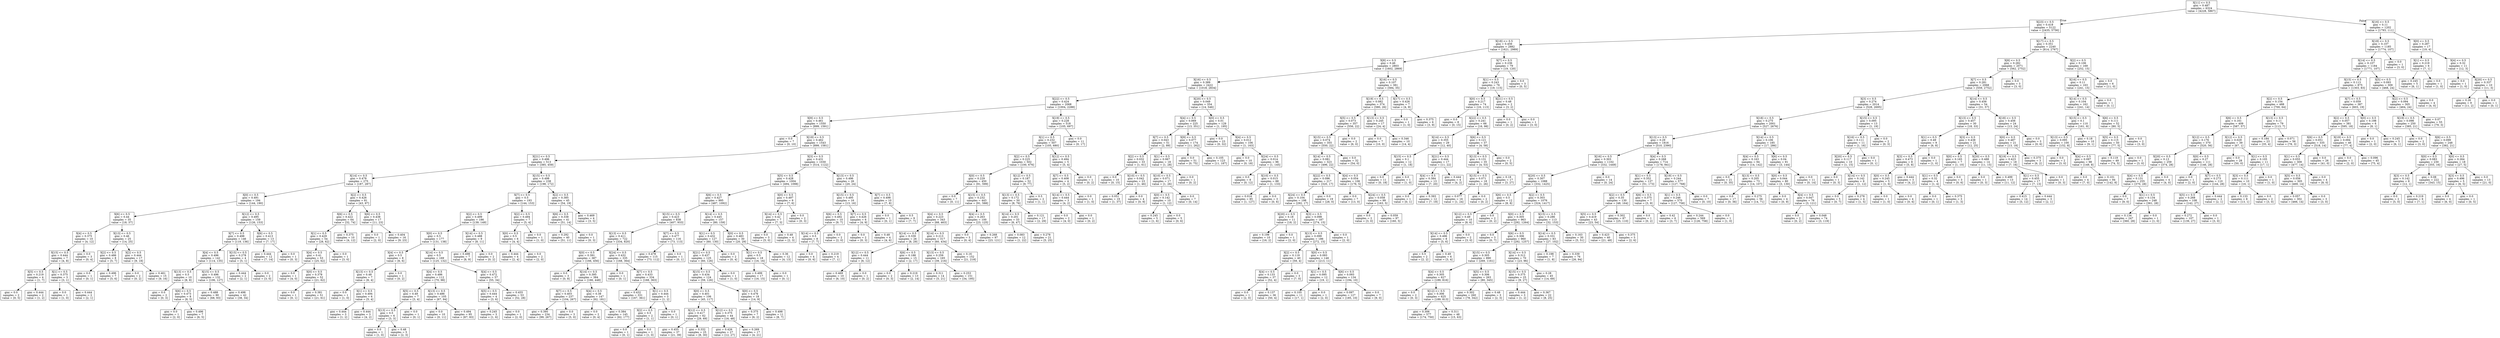 digraph Tree {
node [shape=box] ;
0 [label="X[11] <= 0.5\ngini = 0.487\nsamples = 6324\nvalue = [4228, 5867]"] ;
1 [label="X[23] <= 0.5\ngini = 0.418\nsamples = 5122\nvalue = [2435, 5756]"] ;
0 -> 1 [labeldistance=2.5, labelangle=45, headlabel="True"] ;
2 [label="X[18] <= 0.5\ngini = 0.456\nsamples = 2882\nvalue = [1621, 2989]"] ;
1 -> 2 ;
3 [label="X[8] <= 0.5\ngini = 0.46\nsamples = 2803\nvalue = [1602, 2869]"] ;
2 -> 3 ;
4 [label="X[16] <= 0.5\ngini = 0.389\nsamples = 2422\nvalue = [1018, 2834]"] ;
3 -> 4 ;
5 [label="X[22] <= 0.5\ngini = 0.424\nsamples = 2068\nvalue = [1004, 2288]"] ;
4 -> 5 ;
6 [label="X[9] <= 0.5\ngini = 0.461\nsamples = 1550\nvalue = [899, 1591]"] ;
5 -> 6 ;
7 [label="gini = 0.0\nsamples = 7\nvalue = [0, 10]"] ;
6 -> 7 ;
8 [label="X[19] <= 0.5\ngini = 0.462\nsamples = 1543\nvalue = [899, 1581]"] ;
6 -> 8 ;
9 [label="X[21] <= 0.5\ngini = 0.496\nsamples = 513\nvalue = [385, 459]"] ;
8 -> 9 ;
10 [label="X[14] <= 0.5\ngini = 0.478\nsamples = 275\nvalue = [187, 287]"] ;
9 -> 10 ;
11 [label="X[0] <= 0.5\ngini = 0.491\nsamples = 194\nvalue = [144, 190]"] ;
10 -> 11 ;
12 [label="X[6] <= 0.5\ngini = 0.44\nsamples = 35\nvalue = [18, 37]"] ;
11 -> 12 ;
13 [label="X[4] <= 0.5\ngini = 0.375\nsamples = 10\nvalue = [4, 12]"] ;
12 -> 13 ;
14 [label="X[15] <= 0.5\ngini = 0.444\nsamples = 7\nvalue = [4, 8]"] ;
13 -> 14 ;
15 [label="X[5] <= 0.5\ngini = 0.219\nsamples = 4\nvalue = [1, 7]"] ;
14 -> 15 ;
16 [label="gini = 0.0\nsamples = 2\nvalue = [0, 5]"] ;
15 -> 16 ;
17 [label="gini = 0.444\nsamples = 2\nvalue = [1, 2]"] ;
15 -> 17 ;
18 [label="X[1] <= 0.5\ngini = 0.375\nsamples = 3\nvalue = [3, 1]"] ;
14 -> 18 ;
19 [label="gini = 0.0\nsamples = 1\nvalue = [1, 0]"] ;
18 -> 19 ;
20 [label="gini = 0.444\nsamples = 2\nvalue = [2, 1]"] ;
18 -> 20 ;
21 [label="gini = 0.0\nsamples = 3\nvalue = [0, 4]"] ;
13 -> 21 ;
22 [label="X[13] <= 0.5\ngini = 0.46\nsamples = 25\nvalue = [14, 25]"] ;
12 -> 22 ;
23 [label="X[2] <= 0.5\ngini = 0.486\nsamples = 8\nvalue = [5, 7]"] ;
22 -> 23 ;
24 [label="gini = 0.0\nsamples = 1\nvalue = [0, 1]"] ;
23 -> 24 ;
25 [label="gini = 0.496\nsamples = 7\nvalue = [5, 6]"] ;
23 -> 25 ;
26 [label="X[2] <= 0.5\ngini = 0.444\nsamples = 17\nvalue = [9, 18]"] ;
22 -> 26 ;
27 [label="gini = 0.0\nsamples = 2\nvalue = [0, 2]"] ;
26 -> 27 ;
28 [label="gini = 0.461\nsamples = 15\nvalue = [9, 16]"] ;
26 -> 28 ;
29 [label="X[12] <= 0.5\ngini = 0.495\nsamples = 159\nvalue = [126, 153]"] ;
11 -> 29 ;
30 [label="X[7] <= 0.5\ngini = 0.498\nsamples = 146\nvalue = [119, 136]"] ;
29 -> 30 ;
31 [label="X[4] <= 0.5\ngini = 0.496\nsamples = 142\nvalue = [114, 135]"] ;
30 -> 31 ;
32 [label="X[13] <= 0.5\ngini = 0.5\nsamples = 10\nvalue = [8, 8]"] ;
31 -> 32 ;
33 [label="gini = 0.0\nsamples = 2\nvalue = [0, 3]"] ;
32 -> 33 ;
34 [label="X[6] <= 0.5\ngini = 0.473\nsamples = 8\nvalue = [8, 5]"] ;
32 -> 34 ;
35 [label="gini = 0.0\nsamples = 1\nvalue = [2, 0]"] ;
34 -> 35 ;
36 [label="gini = 0.496\nsamples = 7\nvalue = [6, 5]"] ;
34 -> 36 ;
37 [label="X[15] <= 0.5\ngini = 0.496\nsamples = 132\nvalue = [106, 127]"] ;
31 -> 37 ;
38 [label="gini = 0.488\nsamples = 90\nvalue = [68, 93]"] ;
37 -> 38 ;
39 [label="gini = 0.498\nsamples = 42\nvalue = [38, 34]"] ;
37 -> 39 ;
40 [label="X[15] <= 0.5\ngini = 0.278\nsamples = 4\nvalue = [5, 1]"] ;
30 -> 40 ;
41 [label="gini = 0.444\nsamples = 2\nvalue = [2, 1]"] ;
40 -> 41 ;
42 [label="gini = 0.0\nsamples = 2\nvalue = [3, 0]"] ;
40 -> 42 ;
43 [label="X[6] <= 0.5\ngini = 0.413\nsamples = 13\nvalue = [7, 17]"] ;
29 -> 43 ;
44 [label="gini = 0.444\nsamples = 12\nvalue = [7, 14]"] ;
43 -> 44 ;
45 [label="gini = 0.0\nsamples = 1\nvalue = [0, 3]"] ;
43 -> 45 ;
46 [label="X[2] <= 0.5\ngini = 0.426\nsamples = 81\nvalue = [43, 97]"] ;
10 -> 46 ;
47 [label="X[6] <= 0.5\ngini = 0.422\nsamples = 64\nvalue = [32, 74]"] ;
46 -> 47 ;
48 [label="X[1] <= 0.5\ngini = 0.429\nsamples = 54\nvalue = [28, 62]"] ;
47 -> 48 ;
49 [label="X[4] <= 0.5\ngini = 0.41\nsamples = 53\nvalue = [25, 62]"] ;
48 -> 49 ;
50 [label="gini = 0.0\nsamples = 1\nvalue = [4, 0]"] ;
49 -> 50 ;
51 [label="X[0] <= 0.5\ngini = 0.378\nsamples = 52\nvalue = [21, 62]"] ;
49 -> 51 ;
52 [label="gini = 0.0\nsamples = 1\nvalue = [0, 1]"] ;
51 -> 52 ;
53 [label="gini = 0.381\nsamples = 51\nvalue = [21, 61]"] ;
51 -> 53 ;
54 [label="gini = 0.0\nsamples = 1\nvalue = [3, 0]"] ;
48 -> 54 ;
55 [label="gini = 0.375\nsamples = 10\nvalue = [4, 12]"] ;
47 -> 55 ;
56 [label="X[6] <= 0.5\ngini = 0.438\nsamples = 17\nvalue = [11, 23]"] ;
46 -> 56 ;
57 [label="gini = 0.0\nsamples = 1\nvalue = [2, 0]"] ;
56 -> 57 ;
58 [label="gini = 0.404\nsamples = 16\nvalue = [9, 23]"] ;
56 -> 58 ;
59 [label="X[15] <= 0.5\ngini = 0.498\nsamples = 238\nvalue = [198, 172]"] ;
9 -> 59 ;
60 [label="X[7] <= 0.5\ngini = 0.5\nsamples = 193\nvalue = [144, 153]"] ;
59 -> 60 ;
61 [label="X[2] <= 0.5\ngini = 0.499\nsamples = 186\nvalue = [139, 149]"] ;
60 -> 61 ;
62 [label="X[0] <= 0.5\ngini = 0.5\nsamples = 177\nvalue = [131, 138]"] ;
61 -> 62 ;
63 [label="X[4] <= 0.5\ngini = 0.5\nsamples = 8\nvalue = [6, 6]"] ;
62 -> 63 ;
64 [label="X[13] <= 0.5\ngini = 0.48\nsamples = 7\nvalue = [6, 4]"] ;
63 -> 64 ;
65 [label="gini = 0.0\nsamples = 1\nvalue = [1, 0]"] ;
64 -> 65 ;
66 [label="X[1] <= 0.5\ngini = 0.494\nsamples = 6\nvalue = [5, 4]"] ;
64 -> 66 ;
67 [label="gini = 0.444\nsamples = 3\nvalue = [1, 2]"] ;
66 -> 67 ;
68 [label="gini = 0.444\nsamples = 3\nvalue = [4, 2]"] ;
66 -> 68 ;
69 [label="gini = 0.0\nsamples = 1\nvalue = [0, 2]"] ;
63 -> 69 ;
70 [label="X[14] <= 0.5\ngini = 0.5\nsamples = 169\nvalue = [125, 132]"] ;
62 -> 70 ;
71 [label="X[4] <= 0.5\ngini = 0.486\nsamples = 112\nvalue = [70, 98]"] ;
70 -> 71 ;
72 [label="X[5] <= 0.5\ngini = 0.49\nsamples = 7\nvalue = [3, 4]"] ;
71 -> 72 ;
73 [label="X[13] <= 0.5\ngini = 0.5\nsamples = 6\nvalue = [3, 3]"] ;
72 -> 73 ;
74 [label="gini = 0.0\nsamples = 1\nvalue = [1, 0]"] ;
73 -> 74 ;
75 [label="gini = 0.48\nsamples = 5\nvalue = [2, 3]"] ;
73 -> 75 ;
76 [label="gini = 0.0\nsamples = 1\nvalue = [0, 1]"] ;
72 -> 76 ;
77 [label="X[13] <= 0.5\ngini = 0.486\nsamples = 105\nvalue = [67, 94]"] ;
71 -> 77 ;
78 [label="gini = 0.0\nsamples = 10\nvalue = [0, 11]"] ;
77 -> 78 ;
79 [label="gini = 0.494\nsamples = 95\nvalue = [67, 83]"] ;
77 -> 79 ;
80 [label="X[4] <= 0.5\ngini = 0.472\nsamples = 57\nvalue = [55, 34]"] ;
70 -> 80 ;
81 [label="X[5] <= 0.5\ngini = 0.444\nsamples = 4\nvalue = [3, 6]"] ;
80 -> 81 ;
82 [label="gini = 0.245\nsamples = 3\nvalue = [1, 6]"] ;
81 -> 82 ;
83 [label="gini = 0.0\nsamples = 1\nvalue = [2, 0]"] ;
81 -> 83 ;
84 [label="gini = 0.455\nsamples = 53\nvalue = [52, 28]"] ;
80 -> 84 ;
85 [label="X[14] <= 0.5\ngini = 0.488\nsamples = 9\nvalue = [8, 11]"] ;
61 -> 85 ;
86 [label="gini = 0.498\nsamples = 7\nvalue = [8, 9]"] ;
85 -> 86 ;
87 [label="gini = 0.0\nsamples = 2\nvalue = [0, 2]"] ;
85 -> 87 ;
88 [label="X[2] <= 0.5\ngini = 0.494\nsamples = 7\nvalue = [5, 4]"] ;
60 -> 88 ;
89 [label="X[0] <= 0.5\ngini = 0.5\nsamples = 6\nvalue = [4, 4]"] ;
88 -> 89 ;
90 [label="gini = 0.444\nsamples = 4\nvalue = [2, 4]"] ;
89 -> 90 ;
91 [label="gini = 0.0\nsamples = 2\nvalue = [2, 0]"] ;
89 -> 91 ;
92 [label="gini = 0.0\nsamples = 1\nvalue = [1, 0]"] ;
88 -> 92 ;
93 [label="X[2] <= 0.5\ngini = 0.385\nsamples = 45\nvalue = [54, 19]"] ;
59 -> 93 ;
94 [label="X[6] <= 0.5\ngini = 0.338\nsamples = 41\nvalue = [51, 14]"] ;
93 -> 94 ;
95 [label="gini = 0.292\nsamples = 40\nvalue = [51, 11]"] ;
94 -> 95 ;
96 [label="gini = 0.0\nsamples = 1\nvalue = [0, 3]"] ;
94 -> 96 ;
97 [label="gini = 0.469\nsamples = 4\nvalue = [3, 5]"] ;
93 -> 97 ;
98 [label="X[3] <= 0.5\ngini = 0.431\nsamples = 1030\nvalue = [514, 1122]"] ;
8 -> 98 ;
99 [label="X[5] <= 0.5\ngini = 0.428\nsamples = 1004\nvalue = [494, 1098]"] ;
98 -> 99 ;
100 [label="X[6] <= 0.5\ngini = 0.427\nsamples = 995\nvalue = [487, 1092]"] ;
99 -> 100 ;
101 [label="X[15] <= 0.5\ngini = 0.423\nsamples = 838\nvalue = [407, 933]"] ;
100 -> 101 ;
102 [label="X[13] <= 0.5\ngini = 0.411\nsamples = 722\nvalue = [334, 820]"] ;
101 -> 102 ;
103 [label="X[0] <= 0.5\ngini = 0.391\nsamples = 387\nvalue = [166, 456]"] ;
102 -> 103 ;
104 [label="gini = 0.0\nsamples = 3\nvalue = [0, 8]"] ;
103 -> 104 ;
105 [label="X[14] <= 0.5\ngini = 0.395\nsamples = 384\nvalue = [166, 448]"] ;
103 -> 105 ;
106 [label="X[7] <= 0.5\ngini = 0.403\nsamples = 237\nvalue = [104, 267]"] ;
105 -> 106 ;
107 [label="gini = 0.395\nsamples = 234\nvalue = [99, 267]"] ;
106 -> 107 ;
108 [label="gini = 0.0\nsamples = 3\nvalue = [5, 0]"] ;
106 -> 108 ;
109 [label="X[4] <= 0.5\ngini = 0.38\nsamples = 147\nvalue = [62, 181]"] ;
105 -> 109 ;
110 [label="gini = 0.0\nsamples = 2\nvalue = [0, 4]"] ;
109 -> 110 ;
111 [label="gini = 0.384\nsamples = 145\nvalue = [62, 177]"] ;
109 -> 111 ;
112 [label="X[24] <= 0.5\ngini = 0.432\nsamples = 335\nvalue = [168, 364]"] ;
102 -> 112 ;
113 [label="gini = 0.0\nsamples = 1\nvalue = [0, 1]"] ;
112 -> 113 ;
114 [label="X[7] <= 0.5\ngini = 0.433\nsamples = 334\nvalue = [168, 363]"] ;
112 -> 114 ;
115 [label="gini = 0.432\nsamples = 331\nvalue = [167, 361]"] ;
114 -> 115 ;
116 [label="X[1] <= 0.5\ngini = 0.444\nsamples = 3\nvalue = [1, 2]"] ;
114 -> 116 ;
117 [label="X[2] <= 0.5\ngini = 0.5\nsamples = 2\nvalue = [1, 1]"] ;
116 -> 117 ;
118 [label="gini = 0.0\nsamples = 1\nvalue = [0, 1]"] ;
117 -> 118 ;
119 [label="gini = 0.0\nsamples = 1\nvalue = [1, 0]"] ;
117 -> 119 ;
120 [label="gini = 0.0\nsamples = 1\nvalue = [0, 1]"] ;
116 -> 120 ;
121 [label="X[7] <= 0.5\ngini = 0.477\nsamples = 116\nvalue = [73, 113]"] ;
101 -> 121 ;
122 [label="gini = 0.478\nsamples = 115\nvalue = [73, 112]"] ;
121 -> 122 ;
123 [label="gini = 0.0\nsamples = 1\nvalue = [0, 1]"] ;
121 -> 123 ;
124 [label="X[14] <= 0.5\ngini = 0.445\nsamples = 157\nvalue = [80, 159]"] ;
100 -> 124 ;
125 [label="X[1] <= 0.5\ngini = 0.432\nsamples = 127\nvalue = [60, 130]"] ;
124 -> 125 ;
126 [label="X[21] <= 0.5\ngini = 0.437\nsamples = 125\nvalue = [60, 126]"] ;
125 -> 126 ;
127 [label="X[15] <= 0.5\ngini = 0.434\nsamples = 124\nvalue = [59, 126]"] ;
126 -> 127 ;
128 [label="X[0] <= 0.5\ngini = 0.401\nsamples = 106\nvalue = [45, 117]"] ;
127 -> 128 ;
129 [label="X[12] <= 0.5\ngini = 0.417\nsamples = 62\nvalue = [29, 69]"] ;
128 -> 129 ;
130 [label="gini = 0.455\nsamples = 37\nvalue = [21, 39]"] ;
129 -> 130 ;
131 [label="gini = 0.332\nsamples = 25\nvalue = [8, 30]"] ;
129 -> 131 ;
132 [label="X[12] <= 0.5\ngini = 0.375\nsamples = 44\nvalue = [16, 48]"] ;
128 -> 132 ;
133 [label="gini = 0.426\nsamples = 27\nvalue = [12, 27]"] ;
132 -> 133 ;
134 [label="gini = 0.269\nsamples = 17\nvalue = [4, 21]"] ;
132 -> 134 ;
135 [label="X[0] <= 0.5\ngini = 0.476\nsamples = 18\nvalue = [14, 9]"] ;
127 -> 135 ;
136 [label="gini = 0.375\nsamples = 7\nvalue = [6, 2]"] ;
135 -> 136 ;
137 [label="gini = 0.498\nsamples = 11\nvalue = [8, 7]"] ;
135 -> 137 ;
138 [label="gini = 0.0\nsamples = 1\nvalue = [1, 0]"] ;
126 -> 138 ;
139 [label="gini = 0.0\nsamples = 2\nvalue = [0, 4]"] ;
125 -> 139 ;
140 [label="X[0] <= 0.5\ngini = 0.483\nsamples = 30\nvalue = [20, 29]"] ;
124 -> 140 ;
141 [label="X[1] <= 0.5\ngini = 0.5\nsamples = 18\nvalue = [16, 16]"] ;
140 -> 141 ;
142 [label="gini = 0.499\nsamples = 17\nvalue = [16, 15]"] ;
141 -> 142 ;
143 [label="gini = 0.0\nsamples = 1\nvalue = [0, 1]"] ;
141 -> 143 ;
144 [label="gini = 0.36\nsamples = 12\nvalue = [4, 13]"] ;
140 -> 144 ;
145 [label="X[0] <= 0.5\ngini = 0.497\nsamples = 9\nvalue = [7, 6]"] ;
99 -> 145 ;
146 [label="X[14] <= 0.5\ngini = 0.42\nsamples = 7\nvalue = [7, 3]"] ;
145 -> 146 ;
147 [label="gini = 0.0\nsamples = 3\nvalue = [5, 0]"] ;
146 -> 147 ;
148 [label="gini = 0.48\nsamples = 4\nvalue = [2, 3]"] ;
146 -> 148 ;
149 [label="gini = 0.0\nsamples = 2\nvalue = [0, 3]"] ;
145 -> 149 ;
150 [label="X[13] <= 0.5\ngini = 0.496\nsamples = 26\nvalue = [20, 24]"] ;
98 -> 150 ;
151 [label="X[15] <= 0.5\ngini = 0.495\nsamples = 16\nvalue = [13, 16]"] ;
150 -> 151 ;
152 [label="X[6] <= 0.5\ngini = 0.492\nsamples = 10\nvalue = [9, 7]"] ;
151 -> 152 ;
153 [label="X[14] <= 0.5\ngini = 0.5\nsamples = 8\nvalue = [7, 7]"] ;
152 -> 153 ;
154 [label="gini = 0.0\nsamples = 4\nvalue = [0, 6]"] ;
153 -> 154 ;
155 [label="gini = 0.219\nsamples = 4\nvalue = [7, 1]"] ;
153 -> 155 ;
156 [label="gini = 0.0\nsamples = 2\nvalue = [2, 0]"] ;
152 -> 156 ;
157 [label="X[7] <= 0.5\ngini = 0.426\nsamples = 6\nvalue = [4, 9]"] ;
151 -> 157 ;
158 [label="gini = 0.0\nsamples = 2\nvalue = [0, 3]"] ;
157 -> 158 ;
159 [label="gini = 0.48\nsamples = 4\nvalue = [4, 6]"] ;
157 -> 159 ;
160 [label="X[7] <= 0.5\ngini = 0.498\nsamples = 10\nvalue = [7, 8]"] ;
150 -> 160 ;
161 [label="gini = 0.0\nsamples = 1\nvalue = [0, 1]"] ;
160 -> 161 ;
162 [label="gini = 0.5\nsamples = 9\nvalue = [7, 7]"] ;
160 -> 162 ;
163 [label="X[19] <= 0.5\ngini = 0.228\nsamples = 518\nvalue = [105, 697]"] ;
5 -> 163 ;
164 [label="X[1] <= 0.5\ngini = 0.232\nsamples = 507\nvalue = [105, 680]"] ;
163 -> 164 ;
165 [label="X[2] <= 0.5\ngini = 0.225\nsamples = 502\nvalue = [100, 676]"] ;
164 -> 165 ;
166 [label="X[0] <= 0.5\ngini = 0.229\nsamples = 450\nvalue = [91, 599]"] ;
165 -> 166 ;
167 [label="gini = 0.0\nsamples = 7\nvalue = [0, 11]"] ;
166 -> 167 ;
168 [label="X[15] <= 0.5\ngini = 0.232\nsamples = 443\nvalue = [91, 588]"] ;
166 -> 168 ;
169 [label="X[4] <= 0.5\ngini = 0.223\nsamples = 343\nvalue = [68, 463]"] ;
168 -> 169 ;
170 [label="X[14] <= 0.5\ngini = 0.339\nsamples = 26\nvalue = [8, 29]"] ;
169 -> 170 ;
171 [label="X[12] <= 0.5\ngini = 0.444\nsamples = 11\nvalue = [6, 12]"] ;
170 -> 171 ;
172 [label="gini = 0.469\nsamples = 10\nvalue = [6, 10]"] ;
171 -> 172 ;
173 [label="gini = 0.0\nsamples = 1\nvalue = [0, 2]"] ;
171 -> 173 ;
174 [label="X[6] <= 0.5\ngini = 0.188\nsamples = 15\nvalue = [2, 17]"] ;
170 -> 174 ;
175 [label="gini = 0.0\nsamples = 2\nvalue = [0, 3]"] ;
174 -> 175 ;
176 [label="gini = 0.219\nsamples = 13\nvalue = [2, 14]"] ;
174 -> 176 ;
177 [label="X[14] <= 0.5\ngini = 0.213\nsamples = 317\nvalue = [60, 434]"] ;
169 -> 177 ;
178 [label="X[13] <= 0.5\ngini = 0.259\nsamples = 165\nvalue = [39, 216]"] ;
177 -> 178 ;
179 [label="gini = 0.311\nsamples = 14\nvalue = [5, 21]"] ;
178 -> 179 ;
180 [label="gini = 0.253\nsamples = 151\nvalue = [34, 195]"] ;
178 -> 180 ;
181 [label="gini = 0.16\nsamples = 152\nvalue = [21, 218]"] ;
177 -> 181 ;
182 [label="X[4] <= 0.5\ngini = 0.263\nsamples = 100\nvalue = [23, 125]"] ;
168 -> 182 ;
183 [label="gini = 0.0\nsamples = 3\nvalue = [0, 4]"] ;
182 -> 183 ;
184 [label="gini = 0.268\nsamples = 97\nvalue = [23, 121]"] ;
182 -> 184 ;
185 [label="X[12] <= 0.5\ngini = 0.187\nsamples = 52\nvalue = [9, 77]"] ;
165 -> 185 ;
186 [label="X[13] <= 0.5\ngini = 0.172\nsamples = 50\nvalue = [8, 76]"] ;
185 -> 186 ;
187 [label="X[14] <= 0.5\ngini = 0.201\nsamples = 33\nvalue = [6, 47]"] ;
186 -> 187 ;
188 [label="gini = 0.083\nsamples = 12\nvalue = [1, 22]"] ;
187 -> 188 ;
189 [label="gini = 0.278\nsamples = 21\nvalue = [5, 25]"] ;
187 -> 189 ;
190 [label="gini = 0.121\nsamples = 17\nvalue = [2, 29]"] ;
186 -> 190 ;
191 [label="gini = 0.5\nsamples = 2\nvalue = [1, 1]"] ;
185 -> 191 ;
192 [label="X[12] <= 0.5\ngini = 0.494\nsamples = 5\nvalue = [5, 4]"] ;
164 -> 192 ;
193 [label="X[7] <= 0.5\ngini = 0.408\nsamples = 4\nvalue = [5, 2]"] ;
192 -> 193 ;
194 [label="X[14] <= 0.5\ngini = 0.444\nsamples = 3\nvalue = [4, 2]"] ;
193 -> 194 ;
195 [label="gini = 0.0\nsamples = 2\nvalue = [4, 0]"] ;
194 -> 195 ;
196 [label="gini = 0.0\nsamples = 1\nvalue = [0, 2]"] ;
194 -> 196 ;
197 [label="gini = 0.0\nsamples = 1\nvalue = [1, 0]"] ;
193 -> 197 ;
198 [label="gini = 0.0\nsamples = 1\nvalue = [0, 2]"] ;
192 -> 198 ;
199 [label="gini = 0.0\nsamples = 11\nvalue = [0, 17]"] ;
163 -> 199 ;
200 [label="X[20] <= 0.5\ngini = 0.049\nsamples = 354\nvalue = [14, 546]"] ;
4 -> 200 ;
201 [label="X[4] <= 0.5\ngini = 0.069\nsamples = 225\nvalue = [13, 351]"] ;
200 -> 201 ;
202 [label="X[7] <= 0.5\ngini = 0.043\nsamples = 51\nvalue = [2, 89]"] ;
201 -> 202 ;
203 [label="X[2] <= 0.5\ngini = 0.032\nsamples = 33\nvalue = [1, 61]"] ;
202 -> 203 ;
204 [label="gini = 0.0\nsamples = 10\nvalue = [0, 15]"] ;
203 -> 204 ;
205 [label="X[10] <= 0.5\ngini = 0.042\nsamples = 23\nvalue = [1, 46]"] ;
203 -> 205 ;
206 [label="gini = 0.051\nsamples = 19\nvalue = [1, 37]"] ;
205 -> 206 ;
207 [label="gini = 0.0\nsamples = 4\nvalue = [0, 9]"] ;
205 -> 207 ;
208 [label="X[1] <= 0.5\ngini = 0.067\nsamples = 18\nvalue = [1, 28]"] ;
202 -> 208 ;
209 [label="X[10] <= 0.5\ngini = 0.071\nsamples = 17\nvalue = [1, 26]"] ;
208 -> 209 ;
210 [label="X[0] <= 0.5\ngini = 0.142\nsamples = 10\nvalue = [1, 12]"] ;
209 -> 210 ;
211 [label="gini = 0.245\nsamples = 5\nvalue = [1, 6]"] ;
210 -> 211 ;
212 [label="gini = 0.0\nsamples = 5\nvalue = [0, 6]"] ;
210 -> 212 ;
213 [label="gini = 0.0\nsamples = 7\nvalue = [0, 14]"] ;
209 -> 213 ;
214 [label="gini = 0.0\nsamples = 1\nvalue = [0, 2]"] ;
208 -> 214 ;
215 [label="X[9] <= 0.5\ngini = 0.077\nsamples = 174\nvalue = [11, 262]"] ;
201 -> 215 ;
216 [label="gini = 0.0\nsamples = 51\nvalue = [0, 75]"] ;
215 -> 216 ;
217 [label="gini = 0.105\nsamples = 123\nvalue = [11, 187]"] ;
215 -> 217 ;
218 [label="X[0] <= 0.5\ngini = 0.01\nsamples = 129\nvalue = [1, 195]"] ;
200 -> 218 ;
219 [label="gini = 0.0\nsamples = 23\nvalue = [0, 32]"] ;
218 -> 219 ;
220 [label="X[4] <= 0.5\ngini = 0.012\nsamples = 106\nvalue = [1, 163]"] ;
218 -> 220 ;
221 [label="gini = 0.0\nsamples = 10\nvalue = [0, 18]"] ;
220 -> 221 ;
222 [label="X[24] <= 0.5\ngini = 0.014\nsamples = 96\nvalue = [1, 145]"] ;
220 -> 222 ;
223 [label="gini = 0.0\nsamples = 8\nvalue = [0, 12]"] ;
222 -> 223 ;
224 [label="X[10] <= 0.5\ngini = 0.015\nsamples = 88\nvalue = [1, 133]"] ;
222 -> 224 ;
225 [label="gini = 0.016\nsamples = 85\nvalue = [1, 127]"] ;
224 -> 225 ;
226 [label="gini = 0.0\nsamples = 3\nvalue = [0, 6]"] ;
224 -> 226 ;
227 [label="X[16] <= 0.5\ngini = 0.107\nsamples = 381\nvalue = [584, 35]"] ;
3 -> 227 ;
228 [label="X[19] <= 0.5\ngini = 0.082\nsamples = 374\nvalue = [580, 26]"] ;
227 -> 228 ;
229 [label="X[5] <= 0.5\ngini = 0.073\nsamples = 357\nvalue = [556, 22]"] ;
228 -> 229 ;
230 [label="X[15] <= 0.5\ngini = 0.074\nsamples = 355\nvalue = [550, 22]"] ;
229 -> 230 ;
231 [label="X[14] <= 0.5\ngini = 0.081\nsamples = 323\nvalue = [496, 22]"] ;
230 -> 231 ;
232 [label="X[22] <= 0.5\ngini = 0.096\nsamples = 217\nvalue = [320, 17]"] ;
231 -> 232 ;
233 [label="X[24] <= 0.5\ngini = 0.104\nsamples = 198\nvalue = [292, 17]"] ;
232 -> 233 ;
234 [label="X[20] <= 0.5\ngini = 0.18\nsamples = 11\nvalue = [18, 2]"] ;
233 -> 234 ;
235 [label="gini = 0.198\nsamples = 10\nvalue = [16, 2]"] ;
234 -> 235 ;
236 [label="gini = 0.0\nsamples = 1\nvalue = [2, 0]"] ;
234 -> 236 ;
237 [label="X[3] <= 0.5\ngini = 0.098\nsamples = 187\nvalue = [274, 15]"] ;
233 -> 237 ;
238 [label="X[13] <= 0.5\ngini = 0.099\nsamples = 186\nvalue = [272, 15]"] ;
237 -> 238 ;
239 [label="X[2] <= 0.5\ngini = 0.119\nsamples = 40\nvalue = [59, 4]"] ;
238 -> 239 ;
240 [label="X[4] <= 0.5\ngini = 0.133\nsamples = 37\nvalue = [52, 4]"] ;
239 -> 240 ;
241 [label="gini = 0.0\nsamples = 1\nvalue = [2, 0]"] ;
240 -> 241 ;
242 [label="gini = 0.137\nsamples = 36\nvalue = [50, 4]"] ;
240 -> 242 ;
243 [label="gini = 0.0\nsamples = 3\nvalue = [7, 0]"] ;
239 -> 243 ;
244 [label="X[0] <= 0.5\ngini = 0.093\nsamples = 146\nvalue = [213, 11]"] ;
238 -> 244 ;
245 [label="X[1] <= 0.5\ngini = 0.095\nsamples = 12\nvalue = [19, 1]"] ;
244 -> 245 ;
246 [label="gini = 0.105\nsamples = 11\nvalue = [17, 1]"] ;
245 -> 246 ;
247 [label="gini = 0.0\nsamples = 1\nvalue = [2, 0]"] ;
245 -> 247 ;
248 [label="X[6] <= 0.5\ngini = 0.093\nsamples = 134\nvalue = [194, 10]"] ;
244 -> 248 ;
249 [label="gini = 0.097\nsamples = 127\nvalue = [185, 10]"] ;
248 -> 249 ;
250 [label="gini = 0.0\nsamples = 7\nvalue = [9, 0]"] ;
248 -> 250 ;
251 [label="gini = 0.0\nsamples = 1\nvalue = [2, 0]"] ;
237 -> 251 ;
252 [label="gini = 0.0\nsamples = 19\nvalue = [28, 0]"] ;
232 -> 252 ;
253 [label="X[4] <= 0.5\ngini = 0.054\nsamples = 106\nvalue = [176, 5]"] ;
231 -> 253 ;
254 [label="gini = 0.0\nsamples = 7\nvalue = [13, 0]"] ;
253 -> 254 ;
255 [label="X[24] <= 0.5\ngini = 0.058\nsamples = 99\nvalue = [163, 5]"] ;
253 -> 255 ;
256 [label="gini = 0.0\nsamples = 2\nvalue = [3, 0]"] ;
255 -> 256 ;
257 [label="gini = 0.059\nsamples = 97\nvalue = [160, 5]"] ;
255 -> 257 ;
258 [label="gini = 0.0\nsamples = 32\nvalue = [54, 0]"] ;
230 -> 258 ;
259 [label="gini = 0.0\nsamples = 2\nvalue = [6, 0]"] ;
229 -> 259 ;
260 [label="X[13] <= 0.5\ngini = 0.245\nsamples = 17\nvalue = [24, 4]"] ;
228 -> 260 ;
261 [label="gini = 0.0\nsamples = 7\nvalue = [10, 0]"] ;
260 -> 261 ;
262 [label="gini = 0.346\nsamples = 10\nvalue = [14, 4]"] ;
260 -> 262 ;
263 [label="X[17] <= 0.5\ngini = 0.426\nsamples = 7\nvalue = [4, 9]"] ;
227 -> 263 ;
264 [label="gini = 0.0\nsamples = 1\nvalue = [1, 0]"] ;
263 -> 264 ;
265 [label="gini = 0.375\nsamples = 6\nvalue = [3, 9]"] ;
263 -> 265 ;
266 [label="X[7] <= 0.5\ngini = 0.236\nsamples = 79\nvalue = [19, 120]"] ;
2 -> 266 ;
267 [label="X[1] <= 0.5\ngini = 0.243\nsamples = 76\nvalue = [19, 115]"] ;
266 -> 267 ;
268 [label="X[0] <= 0.5\ngini = 0.217\nsamples = 74\nvalue = [16, 113]"] ;
267 -> 268 ;
269 [label="gini = 0.0\nsamples = 8\nvalue = [0, 15]"] ;
268 -> 269 ;
270 [label="X[22] <= 0.5\ngini = 0.241\nsamples = 66\nvalue = [16, 98]"] ;
268 -> 270 ;
271 [label="X[14] <= 0.5\ngini = 0.355\nsamples = 29\nvalue = [12, 40]"] ;
270 -> 271 ;
272 [label="X[15] <= 0.5\ngini = 0.1\nsamples = 12\nvalue = [1, 18]"] ;
271 -> 272 ;
273 [label="gini = 0.0\nsamples = 11\nvalue = [0, 18]"] ;
272 -> 273 ;
274 [label="gini = 0.0\nsamples = 1\nvalue = [1, 0]"] ;
272 -> 274 ;
275 [label="X[21] <= 0.5\ngini = 0.444\nsamples = 17\nvalue = [11, 22]"] ;
271 -> 275 ;
276 [label="X[4] <= 0.5\ngini = 0.384\nsamples = 13\nvalue = [7, 20]"] ;
275 -> 276 ;
277 [label="gini = 0.0\nsamples = 1\nvalue = [0, 1]"] ;
276 -> 277 ;
278 [label="gini = 0.393\nsamples = 12\nvalue = [7, 19]"] ;
276 -> 278 ;
279 [label="gini = 0.444\nsamples = 4\nvalue = [4, 2]"] ;
275 -> 279 ;
280 [label="X[6] <= 0.5\ngini = 0.121\nsamples = 37\nvalue = [4, 58]"] ;
270 -> 280 ;
281 [label="X[13] <= 0.5\ngini = 0.131\nsamples = 35\nvalue = [4, 53]"] ;
280 -> 281 ;
282 [label="X[15] <= 0.5\ngini = 0.071\nsamples = 18\nvalue = [1, 26]"] ;
281 -> 282 ;
283 [label="gini = 0.077\nsamples = 16\nvalue = [1, 24]"] ;
282 -> 283 ;
284 [label="gini = 0.0\nsamples = 2\nvalue = [0, 2]"] ;
282 -> 284 ;
285 [label="gini = 0.18\nsamples = 17\nvalue = [3, 27]"] ;
281 -> 285 ;
286 [label="gini = 0.0\nsamples = 2\nvalue = [0, 5]"] ;
280 -> 286 ;
287 [label="X[21] <= 0.5\ngini = 0.48\nsamples = 2\nvalue = [3, 2]"] ;
267 -> 287 ;
288 [label="gini = 0.0\nsamples = 1\nvalue = [0, 2]"] ;
287 -> 288 ;
289 [label="gini = 0.0\nsamples = 1\nvalue = [3, 0]"] ;
287 -> 289 ;
290 [label="gini = 0.0\nsamples = 3\nvalue = [0, 5]"] ;
266 -> 290 ;
291 [label="X[17] <= 0.5\ngini = 0.351\nsamples = 2240\nvalue = [814, 2767]"] ;
1 -> 291 ;
292 [label="X[8] <= 0.5\ngini = 0.282\nsamples = 2071\nvalue = [562, 2752]"] ;
291 -> 292 ;
293 [label="X[7] <= 0.5\ngini = 0.281\nsamples = 2068\nvalue = [559, 2752]"] ;
292 -> 293 ;
294 [label="X[3] <= 0.5\ngini = 0.274\nsamples = 2014\nvalue = [528, 2695]"] ;
293 -> 294 ;
295 [label="X[18] <= 0.5\ngini = 0.275\nsamples = 2001\nvalue = [527, 2676]"] ;
294 -> 295 ;
296 [label="X[13] <= 0.5\ngini = 0.29\nsamples = 1816\nvalue = [510, 2390]"] ;
295 -> 296 ;
297 [label="X[16] <= 0.5\ngini = 0.303\nsamples = 1102\nvalue = [332, 1449]"] ;
296 -> 297 ;
298 [label="X[20] <= 0.5\ngini = 0.307\nsamples = 1088\nvalue = [332, 1425]"] ;
297 -> 298 ;
299 [label="X[6] <= 0.5\ngini = 0.5\nsamples = 12\nvalue = [8, 8]"] ;
298 -> 299 ;
300 [label="X[12] <= 0.5\ngini = 0.49\nsamples = 10\nvalue = [8, 6]"] ;
299 -> 300 ;
301 [label="X[14] <= 0.5\ngini = 0.496\nsamples = 8\nvalue = [5, 6]"] ;
300 -> 301 ;
302 [label="gini = 0.5\nsamples = 2\nvalue = [2, 2]"] ;
301 -> 302 ;
303 [label="gini = 0.49\nsamples = 6\nvalue = [3, 4]"] ;
301 -> 303 ;
304 [label="gini = 0.0\nsamples = 2\nvalue = [3, 0]"] ;
300 -> 304 ;
305 [label="gini = 0.0\nsamples = 2\nvalue = [0, 2]"] ;
299 -> 305 ;
306 [label="X[2] <= 0.5\ngini = 0.303\nsamples = 1076\nvalue = [324, 1417]"] ;
298 -> 306 ;
307 [label="X[0] <= 0.5\ngini = 0.305\nsamples = 963\nvalue = [292, 1264]"] ;
306 -> 307 ;
308 [label="gini = 0.0\nsamples = 3\nvalue = [0, 7]"] ;
307 -> 308 ;
309 [label="X[6] <= 0.5\ngini = 0.306\nsamples = 960\nvalue = [292, 1257]"] ;
307 -> 309 ;
310 [label="X[15] <= 0.5\ngini = 0.305\nsamples = 890\nvalue = [269, 1161]"] ;
309 -> 310 ;
311 [label="X[4] <= 0.5\ngini = 0.305\nsamples = 627\nvalue = [189, 816]"] ;
310 -> 311 ;
312 [label="gini = 0.0\nsamples = 2\nvalue = [0, 3]"] ;
311 -> 312 ;
313 [label="X[12] <= 0.5\ngini = 0.306\nsamples = 625\nvalue = [189, 813]"] ;
311 -> 313 ;
314 [label="gini = 0.306\nsamples = 577\nvalue = [174, 750]"] ;
313 -> 314 ;
315 [label="gini = 0.311\nsamples = 48\nvalue = [15, 63]"] ;
313 -> 315 ;
316 [label="X[5] <= 0.5\ngini = 0.306\nsamples = 263\nvalue = [80, 345]"] ;
310 -> 316 ;
317 [label="gini = 0.302\nsamples = 260\nvalue = [78, 342]"] ;
316 -> 317 ;
318 [label="gini = 0.48\nsamples = 3\nvalue = [2, 3]"] ;
316 -> 318 ;
319 [label="X[14] <= 0.5\ngini = 0.312\nsamples = 70\nvalue = [23, 96]"] ;
309 -> 319 ;
320 [label="X[15] <= 0.5\ngini = 0.375\nsamples = 25\nvalue = [9, 27]"] ;
319 -> 320 ;
321 [label="gini = 0.444\nsamples = 3\nvalue = [1, 2]"] ;
320 -> 321 ;
322 [label="gini = 0.367\nsamples = 22\nvalue = [8, 25]"] ;
320 -> 322 ;
323 [label="gini = 0.28\nsamples = 45\nvalue = [14, 69]"] ;
319 -> 323 ;
324 [label="X[15] <= 0.5\ngini = 0.286\nsamples = 113\nvalue = [32, 153]"] ;
306 -> 324 ;
325 [label="X[14] <= 0.5\ngini = 0.331\nsamples = 83\nvalue = [27, 102]"] ;
324 -> 325 ;
326 [label="gini = 0.198\nsamples = 7\nvalue = [1, 8]"] ;
325 -> 326 ;
327 [label="gini = 0.339\nsamples = 76\nvalue = [26, 94]"] ;
325 -> 327 ;
328 [label="gini = 0.163\nsamples = 30\nvalue = [5, 51]"] ;
324 -> 328 ;
329 [label="gini = 0.0\nsamples = 14\nvalue = [0, 24]"] ;
297 -> 329 ;
330 [label="X[4] <= 0.5\ngini = 0.268\nsamples = 714\nvalue = [178, 941]"] ;
296 -> 330 ;
331 [label="X[1] <= 0.5\ngini = 0.352\nsamples = 137\nvalue = [51, 173]"] ;
330 -> 331 ;
332 [label="X[2] <= 0.5\ngini = 0.35\nsamples = 130\nvalue = [48, 164]"] ;
331 -> 332 ;
333 [label="X[5] <= 0.5\ngini = 0.419\nsamples = 43\nvalue = [23, 54]"] ;
332 -> 333 ;
334 [label="gini = 0.423\nsamples = 40\nvalue = [21, 48]"] ;
333 -> 334 ;
335 [label="gini = 0.375\nsamples = 3\nvalue = [2, 6]"] ;
333 -> 335 ;
336 [label="gini = 0.302\nsamples = 87\nvalue = [25, 110]"] ;
332 -> 336 ;
337 [label="X[6] <= 0.5\ngini = 0.375\nsamples = 7\nvalue = [3, 9]"] ;
331 -> 337 ;
338 [label="gini = 0.0\nsamples = 1\nvalue = [0, 2]"] ;
337 -> 338 ;
339 [label="gini = 0.42\nsamples = 6\nvalue = [3, 7]"] ;
337 -> 339 ;
340 [label="X[19] <= 0.5\ngini = 0.244\nsamples = 577\nvalue = [127, 768]"] ;
330 -> 340 ;
341 [label="X[1] <= 0.5\ngini = 0.246\nsamples = 570\nvalue = [127, 758]"] ;
340 -> 341 ;
342 [label="gini = 0.244\nsamples = 569\nvalue = [126, 758]"] ;
341 -> 342 ;
343 [label="gini = 0.0\nsamples = 1\nvalue = [1, 0]"] ;
341 -> 343 ;
344 [label="gini = 0.0\nsamples = 7\nvalue = [0, 10]"] ;
340 -> 344 ;
345 [label="X[14] <= 0.5\ngini = 0.106\nsamples = 185\nvalue = [17, 286]"] ;
295 -> 345 ;
346 [label="X[4] <= 0.5\ngini = 0.163\nsamples = 94\nvalue = [14, 142]"] ;
345 -> 346 ;
347 [label="gini = 0.0\nsamples = 21\nvalue = [0, 35]"] ;
346 -> 347 ;
348 [label="X[13] <= 0.5\ngini = 0.205\nsamples = 73\nvalue = [14, 107]"] ;
346 -> 348 ;
349 [label="gini = 0.0\nsamples = 17\nvalue = [0, 36]"] ;
348 -> 349 ;
350 [label="gini = 0.275\nsamples = 56\nvalue = [14, 71]"] ;
348 -> 350 ;
351 [label="X[6] <= 0.5\ngini = 0.04\nsamples = 91\nvalue = [3, 144]"] ;
345 -> 351 ;
352 [label="X[0] <= 0.5\ngini = 0.044\nsamples = 80\nvalue = [3, 130]"] ;
351 -> 352 ;
353 [label="gini = 0.0\nsamples = 4\nvalue = [0, 9]"] ;
352 -> 353 ;
354 [label="X[4] <= 0.5\ngini = 0.047\nsamples = 76\nvalue = [3, 121]"] ;
352 -> 354 ;
355 [label="gini = 0.0\nsamples = 2\nvalue = [0, 2]"] ;
354 -> 355 ;
356 [label="gini = 0.048\nsamples = 74\nvalue = [3, 119]"] ;
354 -> 356 ;
357 [label="gini = 0.0\nsamples = 11\nvalue = [0, 14]"] ;
351 -> 357 ;
358 [label="X[15] <= 0.5\ngini = 0.095\nsamples = 13\nvalue = [1, 19]"] ;
294 -> 358 ;
359 [label="X[16] <= 0.5\ngini = 0.111\nsamples = 11\nvalue = [1, 16]"] ;
358 -> 359 ;
360 [label="X[20] <= 0.5\ngini = 0.117\nsamples = 10\nvalue = [1, 15]"] ;
359 -> 360 ;
361 [label="gini = 0.0\nsamples = 1\nvalue = [0, 3]"] ;
360 -> 361 ;
362 [label="X[14] <= 0.5\ngini = 0.142\nsamples = 9\nvalue = [1, 12]"] ;
360 -> 362 ;
363 [label="gini = 0.0\nsamples = 5\nvalue = [0, 7]"] ;
362 -> 363 ;
364 [label="gini = 0.278\nsamples = 4\nvalue = [1, 5]"] ;
362 -> 364 ;
365 [label="gini = 0.0\nsamples = 1\nvalue = [0, 1]"] ;
359 -> 365 ;
366 [label="gini = 0.0\nsamples = 2\nvalue = [0, 3]"] ;
358 -> 366 ;
367 [label="X[14] <= 0.5\ngini = 0.456\nsamples = 54\nvalue = [31, 57]"] ;
293 -> 367 ;
368 [label="X[13] <= 0.5\ngini = 0.457\nsamples = 30\nvalue = [18, 33]"] ;
367 -> 368 ;
369 [label="X[1] <= 0.5\ngini = 0.49\nsamples = 9\nvalue = [6, 8]"] ;
368 -> 369 ;
370 [label="X[3] <= 0.5\ngini = 0.473\nsamples = 8\nvalue = [5, 8]"] ;
369 -> 370 ;
371 [label="X[0] <= 0.5\ngini = 0.245\nsamples = 5\nvalue = [1, 6]"] ;
370 -> 371 ;
372 [label="gini = 0.0\nsamples = 1\nvalue = [1, 0]"] ;
371 -> 372 ;
373 [label="gini = 0.0\nsamples = 4\nvalue = [0, 6]"] ;
371 -> 373 ;
374 [label="gini = 0.444\nsamples = 3\nvalue = [4, 2]"] ;
370 -> 374 ;
375 [label="gini = 0.0\nsamples = 1\nvalue = [1, 0]"] ;
369 -> 375 ;
376 [label="X[3] <= 0.5\ngini = 0.438\nsamples = 21\nvalue = [12, 25]"] ;
368 -> 376 ;
377 [label="X[0] <= 0.5\ngini = 0.165\nsamples = 7\nvalue = [1, 10]"] ;
376 -> 377 ;
378 [label="X[1] <= 0.5\ngini = 0.32\nsamples = 4\nvalue = [1, 4]"] ;
377 -> 378 ;
379 [label="gini = 0.0\nsamples = 1\nvalue = [0, 1]"] ;
378 -> 379 ;
380 [label="gini = 0.375\nsamples = 3\nvalue = [1, 3]"] ;
378 -> 380 ;
381 [label="gini = 0.0\nsamples = 3\nvalue = [0, 6]"] ;
377 -> 381 ;
382 [label="X[20] <= 0.5\ngini = 0.488\nsamples = 14\nvalue = [11, 15]"] ;
376 -> 382 ;
383 [label="gini = 0.0\nsamples = 1\nvalue = [0, 3]"] ;
382 -> 383 ;
384 [label="gini = 0.499\nsamples = 13\nvalue = [11, 12]"] ;
382 -> 384 ;
385 [label="X[18] <= 0.5\ngini = 0.456\nsamples = 24\nvalue = [13, 24]"] ;
367 -> 385 ;
386 [label="X[0] <= 0.5\ngini = 0.487\nsamples = 21\nvalue = [13, 18]"] ;
385 -> 386 ;
387 [label="X[19] <= 0.5\ngini = 0.423\nsamples = 18\nvalue = [7, 16]"] ;
386 -> 387 ;
388 [label="X[1] <= 0.5\ngini = 0.455\nsamples = 17\nvalue = [7, 13]"] ;
387 -> 388 ;
389 [label="gini = 0.415\nsamples = 14\nvalue = [5, 12]"] ;
388 -> 389 ;
390 [label="gini = 0.444\nsamples = 3\nvalue = [2, 1]"] ;
388 -> 390 ;
391 [label="gini = 0.0\nsamples = 1\nvalue = [0, 3]"] ;
387 -> 391 ;
392 [label="gini = 0.375\nsamples = 3\nvalue = [6, 2]"] ;
386 -> 392 ;
393 [label="gini = 0.0\nsamples = 3\nvalue = [0, 6]"] ;
385 -> 393 ;
394 [label="gini = 0.0\nsamples = 3\nvalue = [3, 0]"] ;
292 -> 394 ;
395 [label="X[2] <= 0.5\ngini = 0.106\nsamples = 169\nvalue = [252, 15]"] ;
291 -> 395 ;
396 [label="X[16] <= 0.5\ngini = 0.11\nsamples = 163\nvalue = [241, 15]"] ;
395 -> 396 ;
397 [label="X[14] <= 0.5\ngini = 0.104\nsamples = 162\nvalue = [241, 14]"] ;
396 -> 397 ;
398 [label="X[15] <= 0.5\ngini = 0.1\nsamples = 110\nvalue = [161, 9]"] ;
397 -> 398 ;
399 [label="X[13] <= 0.5\ngini = 0.095\nsamples = 100\nvalue = [152, 8]"] ;
398 -> 399 ;
400 [label="gini = 0.0\nsamples = 2\nvalue = [3, 0]"] ;
399 -> 400 ;
401 [label="X[4] <= 0.5\ngini = 0.097\nsamples = 98\nvalue = [149, 8]"] ;
399 -> 401 ;
402 [label="gini = 0.0\nsamples = 4\nvalue = [7, 0]"] ;
401 -> 402 ;
403 [label="gini = 0.101\nsamples = 94\nvalue = [142, 8]"] ;
401 -> 403 ;
404 [label="gini = 0.18\nsamples = 10\nvalue = [9, 1]"] ;
398 -> 404 ;
405 [label="X[6] <= 0.5\ngini = 0.111\nsamples = 52\nvalue = [80, 5]"] ;
397 -> 405 ;
406 [label="X[5] <= 0.5\ngini = 0.115\nsamples = 50\nvalue = [77, 5]"] ;
405 -> 406 ;
407 [label="gini = 0.119\nsamples = 49\nvalue = [74, 5]"] ;
406 -> 407 ;
408 [label="gini = 0.0\nsamples = 1\nvalue = [3, 0]"] ;
406 -> 408 ;
409 [label="gini = 0.0\nsamples = 2\nvalue = [3, 0]"] ;
405 -> 409 ;
410 [label="gini = 0.0\nsamples = 1\nvalue = [0, 1]"] ;
396 -> 410 ;
411 [label="gini = 0.0\nsamples = 6\nvalue = [11, 0]"] ;
395 -> 411 ;
412 [label="X[16] <= 0.5\ngini = 0.11\nsamples = 1202\nvalue = [1793, 111]"] ;
0 -> 412 [labeldistance=2.5, labelangle=-45, headlabel="False"] ;
413 [label="X[18] <= 0.5\ngini = 0.107\nsamples = 1185\nvalue = [1774, 107]"] ;
412 -> 413 ;
414 [label="X[14] <= 0.5\ngini = 0.107\nsamples = 1184\nvalue = [1771, 107]"] ;
413 -> 414 ;
415 [label="X[15] <= 0.5\ngini = 0.113\nsamples = 875\nvalue = [1303, 83]"] ;
414 -> 415 ;
416 [label="X[2] <= 0.5\ngini = 0.154\nsamples = 488\nvalue = [700, 64]"] ;
415 -> 416 ;
417 [label="X[6] <= 0.5\ngini = 0.161\nsamples = 409\nvalue = [587, 57]"] ;
416 -> 417 ;
418 [label="X[12] <= 0.5\ngini = 0.176\nsamples = 370\nvalue = [520, 56]"] ;
417 -> 418 ;
419 [label="X[20] <= 0.5\ngini = 0.13\nsamples = 259\nvalue = [374, 28]"] ;
418 -> 419 ;
420 [label="X[4] <= 0.5\ngini = 0.131\nsamples = 255\nvalue = [370, 28]"] ;
419 -> 420 ;
421 [label="gini = 0.0\nsamples = 7\nvalue = [9, 0]"] ;
420 -> 421 ;
422 [label="X[1] <= 0.5\ngini = 0.134\nsamples = 248\nvalue = [361, 28]"] ;
420 -> 422 ;
423 [label="gini = 0.134\nsamples = 247\nvalue = [360, 28]"] ;
422 -> 423 ;
424 [label="gini = 0.0\nsamples = 1\nvalue = [1, 0]"] ;
422 -> 424 ;
425 [label="gini = 0.0\nsamples = 4\nvalue = [4, 0]"] ;
419 -> 425 ;
426 [label="X[0] <= 0.5\ngini = 0.27\nsamples = 111\nvalue = [146, 28]"] ;
418 -> 426 ;
427 [label="gini = 0.0\nsamples = 1\nvalue = [2, 0]"] ;
426 -> 427 ;
428 [label="X[7] <= 0.5\ngini = 0.273\nsamples = 110\nvalue = [144, 28]"] ;
426 -> 428 ;
429 [label="X[5] <= 0.5\ngini = 0.268\nsamples = 108\nvalue = [142, 27]"] ;
428 -> 429 ;
430 [label="gini = 0.272\nsamples = 107\nvalue = [139, 27]"] ;
429 -> 430 ;
431 [label="gini = 0.0\nsamples = 1\nvalue = [3, 0]"] ;
429 -> 431 ;
432 [label="gini = 0.444\nsamples = 2\nvalue = [2, 1]"] ;
428 -> 432 ;
433 [label="X[12] <= 0.5\ngini = 0.029\nsamples = 39\nvalue = [67, 1]"] ;
417 -> 433 ;
434 [label="gini = 0.0\nsamples = 28\nvalue = [50, 0]"] ;
433 -> 434 ;
435 [label="X[1] <= 0.5\ngini = 0.105\nsamples = 11\nvalue = [17, 1]"] ;
433 -> 435 ;
436 [label="X[3] <= 0.5\ngini = 0.111\nsamples = 10\nvalue = [16, 1]"] ;
435 -> 436 ;
437 [label="gini = 0.133\nsamples = 8\nvalue = [13, 1]"] ;
436 -> 437 ;
438 [label="gini = 0.0\nsamples = 2\nvalue = [3, 0]"] ;
436 -> 438 ;
439 [label="gini = 0.0\nsamples = 1\nvalue = [1, 0]"] ;
435 -> 439 ;
440 [label="X[13] <= 0.5\ngini = 0.11\nsamples = 79\nvalue = [113, 7]"] ;
416 -> 440 ;
441 [label="gini = 0.184\nsamples = 23\nvalue = [35, 4]"] ;
440 -> 441 ;
442 [label="gini = 0.071\nsamples = 56\nvalue = [78, 3]"] ;
440 -> 442 ;
443 [label="X[7] <= 0.5\ngini = 0.059\nsamples = 387\nvalue = [603, 19]"] ;
415 -> 443 ;
444 [label="X[2] <= 0.5\ngini = 0.057\nsamples = 381\nvalue = [595, 18]"] ;
443 -> 444 ;
445 [label="X[6] <= 0.5\ngini = 0.051\nsamples = 335\nvalue = [518, 14]"] ;
444 -> 445 ;
446 [label="X[1] <= 0.5\ngini = 0.055\nsamples = 309\nvalue = [477, 14]"] ;
445 -> 446 ;
447 [label="X[5] <= 0.5\ngini = 0.056\nsamples = 305\nvalue = [469, 14]"] ;
446 -> 447 ;
448 [label="gini = 0.057\nsamples = 302\nvalue = [466, 14]"] ;
447 -> 448 ;
449 [label="gini = 0.0\nsamples = 3\nvalue = [3, 0]"] ;
447 -> 449 ;
450 [label="gini = 0.0\nsamples = 4\nvalue = [8, 0]"] ;
446 -> 450 ;
451 [label="gini = 0.0\nsamples = 26\nvalue = [41, 0]"] ;
445 -> 451 ;
452 [label="X[19] <= 0.5\ngini = 0.094\nsamples = 46\nvalue = [77, 4]"] ;
444 -> 452 ;
453 [label="gini = 0.0\nsamples = 1\nvalue = [2, 0]"] ;
452 -> 453 ;
454 [label="gini = 0.096\nsamples = 45\nvalue = [75, 4]"] ;
452 -> 454 ;
455 [label="X[0] <= 0.5\ngini = 0.198\nsamples = 6\nvalue = [8, 1]"] ;
443 -> 455 ;
456 [label="gini = 0.0\nsamples = 1\nvalue = [2, 0]"] ;
455 -> 456 ;
457 [label="gini = 0.245\nsamples = 5\nvalue = [6, 1]"] ;
455 -> 457 ;
458 [label="X[5] <= 0.5\ngini = 0.093\nsamples = 309\nvalue = [468, 24]"] ;
414 -> 458 ;
459 [label="X[2] <= 0.5\ngini = 0.094\nsamples = 305\nvalue = [464, 24]"] ;
458 -> 459 ;
460 [label="X[19] <= 0.5\ngini = 0.098\nsamples = 250\nvalue = [385, 21]"] ;
459 -> 460 ;
461 [label="gini = 0.0\nsamples = 2\nvalue = [3, 0]"] ;
460 -> 461 ;
462 [label="X[6] <= 0.5\ngini = 0.099\nsamples = 248\nvalue = [382, 21]"] ;
460 -> 462 ;
463 [label="X[0] <= 0.5\ngini = 0.083\nsamples = 230\nvalue = [355, 16]"] ;
462 -> 463 ;
464 [label="X[3] <= 0.5\ngini = 0.142\nsamples = 8\nvalue = [12, 1]"] ;
463 -> 464 ;
465 [label="gini = 0.0\nsamples = 2\nvalue = [5, 0]"] ;
464 -> 465 ;
466 [label="gini = 0.219\nsamples = 6\nvalue = [7, 1]"] ;
464 -> 466 ;
467 [label="gini = 0.08\nsamples = 222\nvalue = [343, 15]"] ;
463 -> 467 ;
468 [label="X[0] <= 0.5\ngini = 0.264\nsamples = 18\nvalue = [27, 5]"] ;
462 -> 468 ;
469 [label="X[3] <= 0.5\ngini = 0.496\nsamples = 5\nvalue = [6, 5]"] ;
468 -> 469 ;
470 [label="gini = 0.0\nsamples = 4\nvalue = [6, 0]"] ;
469 -> 470 ;
471 [label="gini = 0.0\nsamples = 1\nvalue = [0, 5]"] ;
469 -> 471 ;
472 [label="gini = 0.0\nsamples = 13\nvalue = [21, 0]"] ;
468 -> 472 ;
473 [label="gini = 0.07\nsamples = 55\nvalue = [79, 3]"] ;
459 -> 473 ;
474 [label="gini = 0.0\nsamples = 4\nvalue = [4, 0]"] ;
458 -> 474 ;
475 [label="gini = 0.0\nsamples = 1\nvalue = [3, 0]"] ;
413 -> 475 ;
476 [label="X[0] <= 0.5\ngini = 0.287\nsamples = 17\nvalue = [19, 4]"] ;
412 -> 476 ;
477 [label="X[1] <= 0.5\ngini = 0.219\nsamples = 6\nvalue = [7, 1]"] ;
476 -> 477 ;
478 [label="gini = 0.245\nsamples = 5\nvalue = [6, 1]"] ;
477 -> 478 ;
479 [label="gini = 0.0\nsamples = 1\nvalue = [1, 0]"] ;
477 -> 479 ;
480 [label="X[4] <= 0.5\ngini = 0.32\nsamples = 11\nvalue = [12, 3]"] ;
476 -> 480 ;
481 [label="gini = 0.0\nsamples = 1\nvalue = [1, 0]"] ;
480 -> 481 ;
482 [label="X[20] <= 0.5\ngini = 0.337\nsamples = 10\nvalue = [11, 3]"] ;
480 -> 482 ;
483 [label="gini = 0.26\nsamples = 9\nvalue = [11, 2]"] ;
482 -> 483 ;
484 [label="gini = 0.0\nsamples = 1\nvalue = [0, 1]"] ;
482 -> 484 ;
}